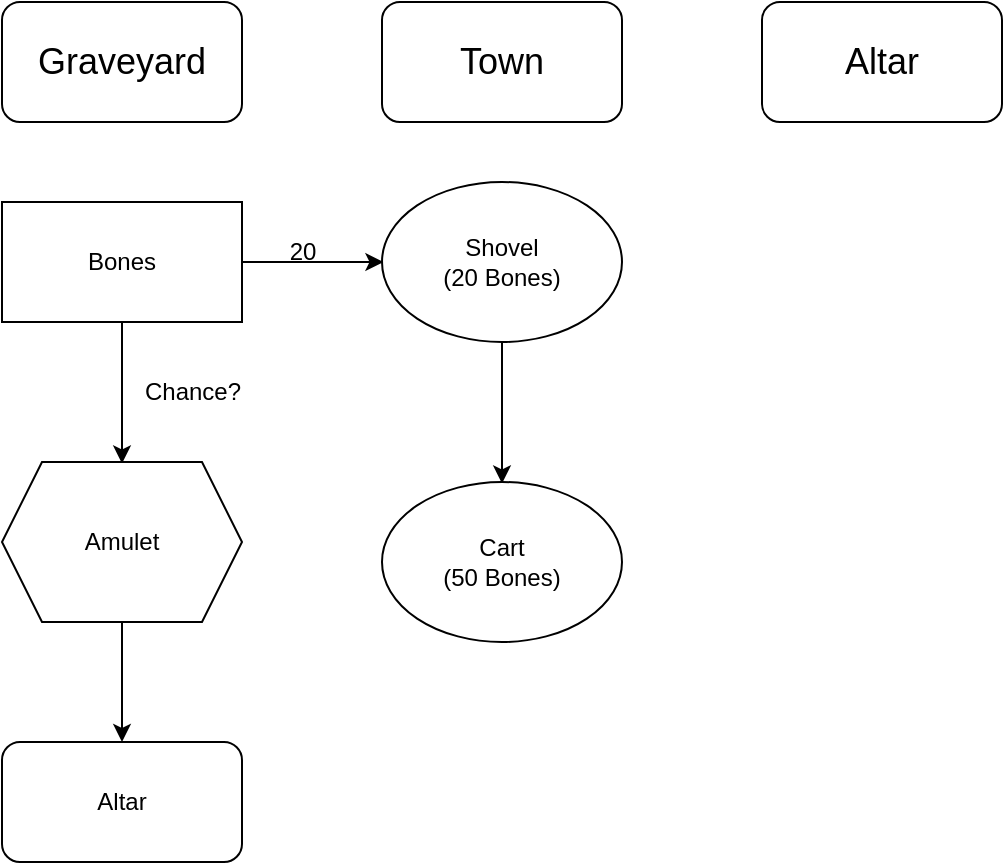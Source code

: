 <mxfile version="21.2.3" type="github">
  <diagram name="Page-1" id="syjAWIGnNoKZ114kDl3m">
    <mxGraphModel dx="1434" dy="796" grid="1" gridSize="10" guides="1" tooltips="1" connect="1" arrows="1" fold="1" page="1" pageScale="1" pageWidth="850" pageHeight="1100" math="0" shadow="0">
      <root>
        <mxCell id="0" />
        <mxCell id="1" parent="0" />
        <mxCell id="dXtrXQo6BJToMfAPv9JH-1" value="Bones" style="rounded=0;whiteSpace=wrap;html=1;" vertex="1" parent="1">
          <mxGeometry x="20" y="110" width="120" height="60" as="geometry" />
        </mxCell>
        <mxCell id="dXtrXQo6BJToMfAPv9JH-2" value="" style="endArrow=classic;html=1;rounded=0;" edge="1" parent="1" source="dXtrXQo6BJToMfAPv9JH-1">
          <mxGeometry width="50" height="50" relative="1" as="geometry">
            <mxPoint x="80" y="220" as="sourcePoint" />
            <mxPoint x="80" y="240.711" as="targetPoint" />
          </mxGeometry>
        </mxCell>
        <mxCell id="dXtrXQo6BJToMfAPv9JH-20" style="edgeStyle=orthogonalEdgeStyle;rounded=0;orthogonalLoop=1;jettySize=auto;html=1;" edge="1" parent="1" source="dXtrXQo6BJToMfAPv9JH-4" target="dXtrXQo6BJToMfAPv9JH-18">
          <mxGeometry relative="1" as="geometry" />
        </mxCell>
        <mxCell id="dXtrXQo6BJToMfAPv9JH-4" value="Amulet" style="shape=hexagon;perimeter=hexagonPerimeter2;whiteSpace=wrap;html=1;fixedSize=1;" vertex="1" parent="1">
          <mxGeometry x="20" y="240" width="120" height="80" as="geometry" />
        </mxCell>
        <mxCell id="dXtrXQo6BJToMfAPv9JH-5" value="Shovel&lt;br&gt;(20 Bones)" style="ellipse;whiteSpace=wrap;html=1;" vertex="1" parent="1">
          <mxGeometry x="210" y="100" width="120" height="80" as="geometry" />
        </mxCell>
        <mxCell id="dXtrXQo6BJToMfAPv9JH-6" value="&lt;font style=&quot;font-size: 18px;&quot;&gt;Graveyard&lt;/font&gt;" style="rounded=1;whiteSpace=wrap;html=1;" vertex="1" parent="1">
          <mxGeometry x="20" y="10" width="120" height="60" as="geometry" />
        </mxCell>
        <mxCell id="dXtrXQo6BJToMfAPv9JH-7" value="&lt;font style=&quot;font-size: 18px;&quot;&gt;Town&lt;/font&gt;" style="rounded=1;whiteSpace=wrap;html=1;" vertex="1" parent="1">
          <mxGeometry x="210" y="10" width="120" height="60" as="geometry" />
        </mxCell>
        <mxCell id="dXtrXQo6BJToMfAPv9JH-8" value="Altar" style="rounded=1;whiteSpace=wrap;html=1;fontSize=18;" vertex="1" parent="1">
          <mxGeometry x="400" y="10" width="120" height="60" as="geometry" />
        </mxCell>
        <mxCell id="dXtrXQo6BJToMfAPv9JH-13" value="" style="endArrow=classic;html=1;rounded=0;" edge="1" parent="1" source="dXtrXQo6BJToMfAPv9JH-1">
          <mxGeometry width="50" height="50" relative="1" as="geometry">
            <mxPoint x="140" y="190" as="sourcePoint" />
            <mxPoint x="210.711" y="140" as="targetPoint" />
          </mxGeometry>
        </mxCell>
        <mxCell id="dXtrXQo6BJToMfAPv9JH-14" value="20" style="text;html=1;align=center;verticalAlign=middle;resizable=0;points=[];autosize=1;strokeColor=none;fillColor=none;" vertex="1" parent="1">
          <mxGeometry x="150" y="120" width="40" height="30" as="geometry" />
        </mxCell>
        <mxCell id="dXtrXQo6BJToMfAPv9JH-15" value="" style="endArrow=classic;html=1;rounded=0;" edge="1" parent="1" source="dXtrXQo6BJToMfAPv9JH-5">
          <mxGeometry width="50" height="50" relative="1" as="geometry">
            <mxPoint x="270" y="230" as="sourcePoint" />
            <mxPoint x="270" y="250.711" as="targetPoint" />
          </mxGeometry>
        </mxCell>
        <mxCell id="dXtrXQo6BJToMfAPv9JH-16" value="Cart&lt;br&gt;(50 Bones)" style="ellipse;whiteSpace=wrap;html=1;" vertex="1" parent="1">
          <mxGeometry x="210" y="250" width="120" height="80" as="geometry" />
        </mxCell>
        <mxCell id="dXtrXQo6BJToMfAPv9JH-17" value="Chance?" style="text;html=1;align=center;verticalAlign=middle;resizable=0;points=[];autosize=1;strokeColor=none;fillColor=none;" vertex="1" parent="1">
          <mxGeometry x="80" y="190" width="70" height="30" as="geometry" />
        </mxCell>
        <mxCell id="dXtrXQo6BJToMfAPv9JH-18" value="Altar" style="rounded=1;whiteSpace=wrap;html=1;" vertex="1" parent="1">
          <mxGeometry x="20" y="380" width="120" height="60" as="geometry" />
        </mxCell>
      </root>
    </mxGraphModel>
  </diagram>
</mxfile>
